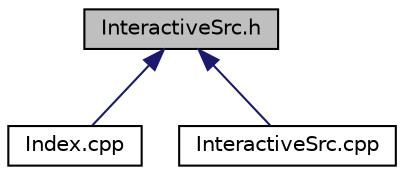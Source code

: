 digraph "InteractiveSrc.h"
{
  edge [fontname="Helvetica",fontsize="10",labelfontname="Helvetica",labelfontsize="10"];
  node [fontname="Helvetica",fontsize="10",shape=record];
  Node1 [label="InteractiveSrc.h",height=0.2,width=0.4,color="black", fillcolor="grey75", style="filled", fontcolor="black"];
  Node1 -> Node2 [dir="back",color="midnightblue",fontsize="10",style="solid"];
  Node2 [label="Index.cpp",height=0.2,width=0.4,color="black", fillcolor="white", style="filled",URL="$Index_8cpp.html"];
  Node1 -> Node3 [dir="back",color="midnightblue",fontsize="10",style="solid"];
  Node3 [label="InteractiveSrc.cpp",height=0.2,width=0.4,color="black", fillcolor="white", style="filled",URL="$InteractiveSrc_8cpp.html"];
}

